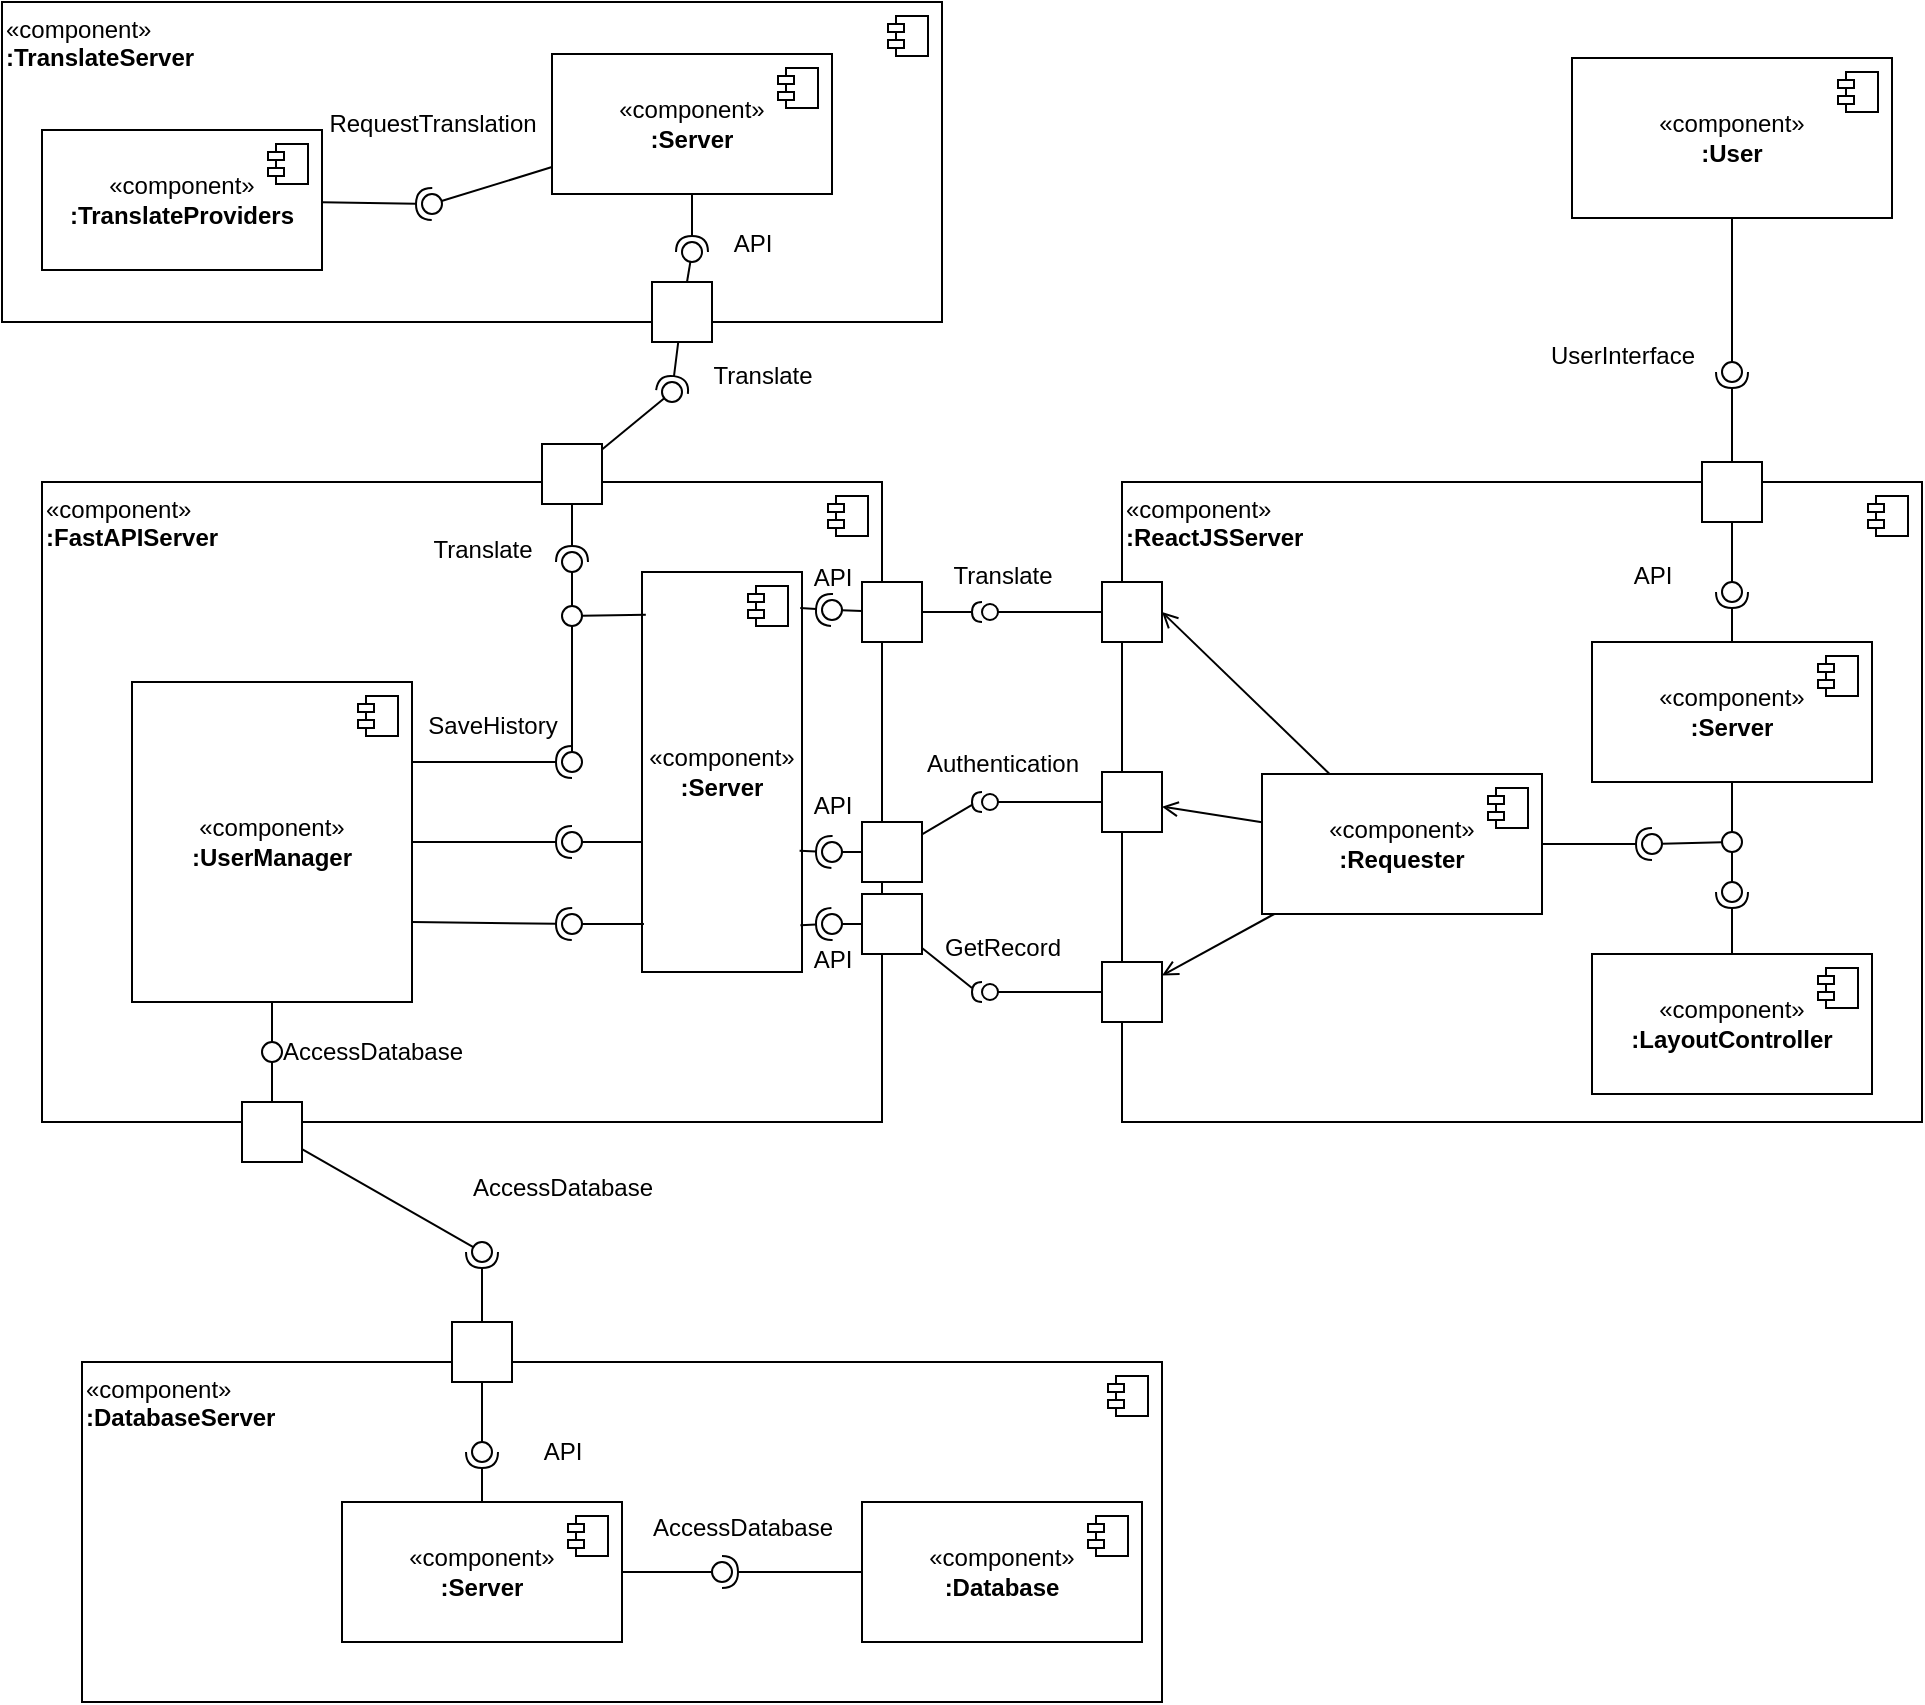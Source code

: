 <mxfile version="21.2.8" type="device">
  <diagram name="Page-1" id="tKd_sdlBeGEPplXWLzOS">
    <mxGraphModel dx="1771" dy="2289" grid="1" gridSize="10" guides="1" tooltips="1" connect="1" arrows="1" fold="1" page="1" pageScale="1" pageWidth="850" pageHeight="1100" math="0" shadow="0">
      <root>
        <mxCell id="0" />
        <mxCell id="1" parent="0" />
        <mxCell id="6yUs8a6Po7pq1wUE5g5l-4" value="«component»&lt;br&gt;&lt;b&gt;:FastAPIServer&lt;/b&gt;" style="html=1;dropTarget=0;whiteSpace=wrap;align=left;verticalAlign=top;" vertex="1" parent="1">
          <mxGeometry x="300" y="80" width="420" height="320" as="geometry" />
        </mxCell>
        <mxCell id="6yUs8a6Po7pq1wUE5g5l-5" value="" style="shape=module;jettyWidth=8;jettyHeight=4;" vertex="1" parent="6yUs8a6Po7pq1wUE5g5l-4">
          <mxGeometry x="1" width="20" height="20" relative="1" as="geometry">
            <mxPoint x="-27" y="7" as="offset" />
          </mxGeometry>
        </mxCell>
        <mxCell id="6yUs8a6Po7pq1wUE5g5l-198" value="«component»&lt;br&gt;&lt;b&gt;:Server&lt;/b&gt;" style="html=1;dropTarget=0;whiteSpace=wrap;" vertex="1" parent="1">
          <mxGeometry x="600" y="125" width="80" height="200" as="geometry" />
        </mxCell>
        <mxCell id="6yUs8a6Po7pq1wUE5g5l-199" value="" style="shape=module;jettyWidth=8;jettyHeight=4;" vertex="1" parent="6yUs8a6Po7pq1wUE5g5l-198">
          <mxGeometry x="1" width="20" height="20" relative="1" as="geometry">
            <mxPoint x="-27" y="7" as="offset" />
          </mxGeometry>
        </mxCell>
        <mxCell id="6yUs8a6Po7pq1wUE5g5l-6" value="«component»&lt;br&gt;&lt;b&gt;:ReactJSServer&lt;/b&gt;" style="html=1;dropTarget=0;whiteSpace=wrap;align=left;verticalAlign=top;" vertex="1" parent="1">
          <mxGeometry x="840" y="80" width="400" height="320" as="geometry" />
        </mxCell>
        <mxCell id="6yUs8a6Po7pq1wUE5g5l-7" value="" style="shape=module;jettyWidth=8;jettyHeight=4;" vertex="1" parent="6yUs8a6Po7pq1wUE5g5l-6">
          <mxGeometry x="1" width="20" height="20" relative="1" as="geometry">
            <mxPoint x="-27" y="7" as="offset" />
          </mxGeometry>
        </mxCell>
        <mxCell id="6yUs8a6Po7pq1wUE5g5l-8" value="«component»&lt;br&gt;&lt;b&gt;:DatabaseServer&lt;/b&gt;" style="html=1;dropTarget=0;whiteSpace=wrap;align=left;verticalAlign=top;" vertex="1" parent="1">
          <mxGeometry x="320" y="520" width="540" height="170" as="geometry" />
        </mxCell>
        <mxCell id="6yUs8a6Po7pq1wUE5g5l-9" value="" style="shape=module;jettyWidth=8;jettyHeight=4;" vertex="1" parent="6yUs8a6Po7pq1wUE5g5l-8">
          <mxGeometry x="1" width="20" height="20" relative="1" as="geometry">
            <mxPoint x="-27" y="7" as="offset" />
          </mxGeometry>
        </mxCell>
        <mxCell id="6yUs8a6Po7pq1wUE5g5l-10" value="«component»&lt;br&gt;&lt;b&gt;:TranslateServer&lt;/b&gt;" style="html=1;dropTarget=0;whiteSpace=wrap;align=left;verticalAlign=top;" vertex="1" parent="1">
          <mxGeometry x="280" y="-160" width="470" height="160" as="geometry" />
        </mxCell>
        <mxCell id="6yUs8a6Po7pq1wUE5g5l-11" value="" style="shape=module;jettyWidth=8;jettyHeight=4;" vertex="1" parent="6yUs8a6Po7pq1wUE5g5l-10">
          <mxGeometry x="1" width="20" height="20" relative="1" as="geometry">
            <mxPoint x="-27" y="7" as="offset" />
          </mxGeometry>
        </mxCell>
        <mxCell id="6yUs8a6Po7pq1wUE5g5l-149" style="rounded=0;orthogonalLoop=1;jettySize=auto;html=1;entryX=1;entryY=0.5;entryDx=0;entryDy=0;endArrow=open;endFill=0;" edge="1" parent="1" source="6yUs8a6Po7pq1wUE5g5l-20" target="6yUs8a6Po7pq1wUE5g5l-50">
          <mxGeometry relative="1" as="geometry" />
        </mxCell>
        <mxCell id="6yUs8a6Po7pq1wUE5g5l-150" style="rounded=0;orthogonalLoop=1;jettySize=auto;html=1;endArrow=open;endFill=0;" edge="1" parent="1" source="6yUs8a6Po7pq1wUE5g5l-20" target="6yUs8a6Po7pq1wUE5g5l-62">
          <mxGeometry relative="1" as="geometry" />
        </mxCell>
        <mxCell id="6yUs8a6Po7pq1wUE5g5l-151" style="rounded=0;orthogonalLoop=1;jettySize=auto;html=1;endArrow=open;endFill=0;" edge="1" parent="1" source="6yUs8a6Po7pq1wUE5g5l-20" target="6yUs8a6Po7pq1wUE5g5l-68">
          <mxGeometry relative="1" as="geometry" />
        </mxCell>
        <mxCell id="6yUs8a6Po7pq1wUE5g5l-20" value="«component»&lt;br&gt;&lt;b&gt;:Requester&lt;/b&gt;" style="html=1;dropTarget=0;whiteSpace=wrap;" vertex="1" parent="1">
          <mxGeometry x="910" y="226" width="140" height="70" as="geometry" />
        </mxCell>
        <mxCell id="6yUs8a6Po7pq1wUE5g5l-21" value="" style="shape=module;jettyWidth=8;jettyHeight=4;" vertex="1" parent="6yUs8a6Po7pq1wUE5g5l-20">
          <mxGeometry x="1" width="20" height="20" relative="1" as="geometry">
            <mxPoint x="-27" y="7" as="offset" />
          </mxGeometry>
        </mxCell>
        <mxCell id="6yUs8a6Po7pq1wUE5g5l-22" value="«component»&lt;br&gt;&lt;b&gt;:User&lt;/b&gt;" style="html=1;dropTarget=0;whiteSpace=wrap;" vertex="1" parent="1">
          <mxGeometry x="1065" y="-132" width="160" height="80" as="geometry" />
        </mxCell>
        <mxCell id="6yUs8a6Po7pq1wUE5g5l-23" value="" style="shape=module;jettyWidth=8;jettyHeight=4;" vertex="1" parent="6yUs8a6Po7pq1wUE5g5l-22">
          <mxGeometry x="1" width="20" height="20" relative="1" as="geometry">
            <mxPoint x="-27" y="7" as="offset" />
          </mxGeometry>
        </mxCell>
        <mxCell id="6yUs8a6Po7pq1wUE5g5l-24" value="«component»&lt;br&gt;&lt;b&gt;:Server&lt;/b&gt;" style="html=1;dropTarget=0;whiteSpace=wrap;" vertex="1" parent="1">
          <mxGeometry x="450" y="590" width="140" height="70" as="geometry" />
        </mxCell>
        <mxCell id="6yUs8a6Po7pq1wUE5g5l-25" value="" style="shape=module;jettyWidth=8;jettyHeight=4;" vertex="1" parent="6yUs8a6Po7pq1wUE5g5l-24">
          <mxGeometry x="1" width="20" height="20" relative="1" as="geometry">
            <mxPoint x="-27" y="7" as="offset" />
          </mxGeometry>
        </mxCell>
        <mxCell id="6yUs8a6Po7pq1wUE5g5l-26" value="«component»&lt;br&gt;&lt;b&gt;:Database&lt;/b&gt;" style="html=1;dropTarget=0;whiteSpace=wrap;" vertex="1" parent="1">
          <mxGeometry x="710" y="590" width="140" height="70" as="geometry" />
        </mxCell>
        <mxCell id="6yUs8a6Po7pq1wUE5g5l-27" value="" style="shape=module;jettyWidth=8;jettyHeight=4;" vertex="1" parent="6yUs8a6Po7pq1wUE5g5l-26">
          <mxGeometry x="1" width="20" height="20" relative="1" as="geometry">
            <mxPoint x="-27" y="7" as="offset" />
          </mxGeometry>
        </mxCell>
        <mxCell id="6yUs8a6Po7pq1wUE5g5l-31" value="" style="rounded=0;orthogonalLoop=1;jettySize=auto;html=1;endArrow=none;endFill=0;sketch=0;sourcePerimeterSpacing=0;targetPerimeterSpacing=0;" edge="1" target="6yUs8a6Po7pq1wUE5g5l-33" parent="1" source="6yUs8a6Po7pq1wUE5g5l-24">
          <mxGeometry relative="1" as="geometry">
            <mxPoint x="760" y="695" as="sourcePoint" />
          </mxGeometry>
        </mxCell>
        <mxCell id="6yUs8a6Po7pq1wUE5g5l-32" value="" style="rounded=0;orthogonalLoop=1;jettySize=auto;html=1;endArrow=halfCircle;endFill=0;entryX=0.5;entryY=0.5;endSize=6;strokeWidth=1;sketch=0;" edge="1" target="6yUs8a6Po7pq1wUE5g5l-33" parent="1" source="6yUs8a6Po7pq1wUE5g5l-26">
          <mxGeometry relative="1" as="geometry">
            <mxPoint x="520" y="660" as="sourcePoint" />
          </mxGeometry>
        </mxCell>
        <mxCell id="6yUs8a6Po7pq1wUE5g5l-33" value="" style="ellipse;whiteSpace=wrap;html=1;align=center;aspect=fixed;resizable=0;points=[];outlineConnect=0;sketch=0;" vertex="1" parent="1">
          <mxGeometry x="635" y="620" width="10" height="10" as="geometry" />
        </mxCell>
        <mxCell id="6yUs8a6Po7pq1wUE5g5l-34" value="«component»&lt;br&gt;&lt;b&gt;:TranslateProviders&lt;/b&gt;" style="html=1;dropTarget=0;whiteSpace=wrap;" vertex="1" parent="1">
          <mxGeometry x="300" y="-96" width="140" height="70" as="geometry" />
        </mxCell>
        <mxCell id="6yUs8a6Po7pq1wUE5g5l-35" value="" style="shape=module;jettyWidth=8;jettyHeight=4;" vertex="1" parent="6yUs8a6Po7pq1wUE5g5l-34">
          <mxGeometry x="1" width="20" height="20" relative="1" as="geometry">
            <mxPoint x="-27" y="7" as="offset" />
          </mxGeometry>
        </mxCell>
        <mxCell id="6yUs8a6Po7pq1wUE5g5l-36" value="«component»&lt;br&gt;&lt;b&gt;:Server&lt;/b&gt;" style="html=1;dropTarget=0;whiteSpace=wrap;" vertex="1" parent="1">
          <mxGeometry x="555" y="-134" width="140" height="70" as="geometry" />
        </mxCell>
        <mxCell id="6yUs8a6Po7pq1wUE5g5l-37" value="" style="shape=module;jettyWidth=8;jettyHeight=4;" vertex="1" parent="6yUs8a6Po7pq1wUE5g5l-36">
          <mxGeometry x="1" width="20" height="20" relative="1" as="geometry">
            <mxPoint x="-27" y="7" as="offset" />
          </mxGeometry>
        </mxCell>
        <mxCell id="6yUs8a6Po7pq1wUE5g5l-43" value="" style="html=1;rounded=0;" vertex="1" parent="1">
          <mxGeometry x="710" y="130" width="30" height="30" as="geometry" />
        </mxCell>
        <mxCell id="6yUs8a6Po7pq1wUE5g5l-44" value="" style="endArrow=none;html=1;rounded=0;align=center;verticalAlign=top;endFill=0;labelBackgroundColor=none;endSize=2;" edge="1" source="6yUs8a6Po7pq1wUE5g5l-43" target="6yUs8a6Po7pq1wUE5g5l-45" parent="1">
          <mxGeometry relative="1" as="geometry" />
        </mxCell>
        <mxCell id="6yUs8a6Po7pq1wUE5g5l-45" value="" style="shape=requiredInterface;html=1;fontSize=11;align=center;fillColor=none;points=[];aspect=fixed;resizable=0;verticalAlign=bottom;labelPosition=center;verticalLabelPosition=top;flipH=1;" vertex="1" parent="1">
          <mxGeometry x="765" y="140" width="5" height="10" as="geometry" />
        </mxCell>
        <mxCell id="6yUs8a6Po7pq1wUE5g5l-50" value="" style="html=1;rounded=0;" vertex="1" parent="1">
          <mxGeometry x="830" y="130" width="30" height="30" as="geometry" />
        </mxCell>
        <mxCell id="6yUs8a6Po7pq1wUE5g5l-51" value="" style="endArrow=none;html=1;rounded=0;align=center;verticalAlign=top;endFill=0;labelBackgroundColor=none;endSize=2;" edge="1" source="6yUs8a6Po7pq1wUE5g5l-50" target="6yUs8a6Po7pq1wUE5g5l-52" parent="1">
          <mxGeometry relative="1" as="geometry" />
        </mxCell>
        <mxCell id="6yUs8a6Po7pq1wUE5g5l-52" value="" style="ellipse;html=1;fontSize=11;align=center;fillColor=none;points=[];aspect=fixed;resizable=0;verticalAlign=bottom;labelPosition=center;verticalLabelPosition=top;flipH=1;" vertex="1" parent="1">
          <mxGeometry x="770" y="141" width="8" height="8" as="geometry" />
        </mxCell>
        <mxCell id="6yUs8a6Po7pq1wUE5g5l-58" value="" style="endArrow=none;html=1;rounded=0;align=center;verticalAlign=top;endFill=0;labelBackgroundColor=none;endSize=2;" edge="1" source="6yUs8a6Po7pq1wUE5g5l-63" target="6yUs8a6Po7pq1wUE5g5l-59" parent="1">
          <mxGeometry relative="1" as="geometry" />
        </mxCell>
        <mxCell id="6yUs8a6Po7pq1wUE5g5l-59" value="" style="shape=requiredInterface;html=1;fontSize=11;align=center;fillColor=none;points=[];aspect=fixed;resizable=0;verticalAlign=bottom;labelPosition=center;verticalLabelPosition=top;flipH=1;" vertex="1" parent="1">
          <mxGeometry x="765" y="235" width="5" height="10" as="geometry" />
        </mxCell>
        <mxCell id="6yUs8a6Po7pq1wUE5g5l-60" value="" style="endArrow=none;html=1;rounded=0;align=center;verticalAlign=top;endFill=0;labelBackgroundColor=none;endSize=2;" edge="1" source="6yUs8a6Po7pq1wUE5g5l-62" target="6yUs8a6Po7pq1wUE5g5l-61" parent="1">
          <mxGeometry relative="1" as="geometry" />
        </mxCell>
        <mxCell id="6yUs8a6Po7pq1wUE5g5l-61" value="" style="ellipse;html=1;fontSize=11;align=center;fillColor=none;points=[];aspect=fixed;resizable=0;verticalAlign=bottom;labelPosition=center;verticalLabelPosition=top;flipH=1;" vertex="1" parent="1">
          <mxGeometry x="770" y="236" width="8" height="8" as="geometry" />
        </mxCell>
        <mxCell id="6yUs8a6Po7pq1wUE5g5l-62" value="" style="html=1;rounded=0;" vertex="1" parent="1">
          <mxGeometry x="830" y="225" width="30" height="30" as="geometry" />
        </mxCell>
        <mxCell id="6yUs8a6Po7pq1wUE5g5l-63" value="" style="html=1;rounded=0;" vertex="1" parent="1">
          <mxGeometry x="710" y="250" width="30" height="30" as="geometry" />
        </mxCell>
        <mxCell id="6yUs8a6Po7pq1wUE5g5l-64" value="" style="endArrow=none;html=1;rounded=0;align=center;verticalAlign=top;endFill=0;labelBackgroundColor=none;endSize=2;" edge="1" source="6yUs8a6Po7pq1wUE5g5l-69" target="6yUs8a6Po7pq1wUE5g5l-65" parent="1">
          <mxGeometry relative="1" as="geometry" />
        </mxCell>
        <mxCell id="6yUs8a6Po7pq1wUE5g5l-65" value="" style="shape=requiredInterface;html=1;fontSize=11;align=center;fillColor=none;points=[];aspect=fixed;resizable=0;verticalAlign=bottom;labelPosition=center;verticalLabelPosition=top;flipH=1;" vertex="1" parent="1">
          <mxGeometry x="765" y="330" width="5" height="10" as="geometry" />
        </mxCell>
        <mxCell id="6yUs8a6Po7pq1wUE5g5l-66" value="" style="endArrow=none;html=1;rounded=0;align=center;verticalAlign=top;endFill=0;labelBackgroundColor=none;endSize=2;" edge="1" source="6yUs8a6Po7pq1wUE5g5l-68" target="6yUs8a6Po7pq1wUE5g5l-67" parent="1">
          <mxGeometry relative="1" as="geometry" />
        </mxCell>
        <mxCell id="6yUs8a6Po7pq1wUE5g5l-67" value="" style="ellipse;html=1;fontSize=11;align=center;fillColor=none;points=[];aspect=fixed;resizable=0;verticalAlign=bottom;labelPosition=center;verticalLabelPosition=top;flipH=1;" vertex="1" parent="1">
          <mxGeometry x="770" y="331" width="8" height="8" as="geometry" />
        </mxCell>
        <mxCell id="6yUs8a6Po7pq1wUE5g5l-68" value="" style="html=1;rounded=0;" vertex="1" parent="1">
          <mxGeometry x="830" y="320" width="30" height="30" as="geometry" />
        </mxCell>
        <mxCell id="6yUs8a6Po7pq1wUE5g5l-69" value="" style="html=1;rounded=0;" vertex="1" parent="1">
          <mxGeometry x="710" y="286" width="30" height="30" as="geometry" />
        </mxCell>
        <mxCell id="6yUs8a6Po7pq1wUE5g5l-76" value="" style="rounded=0;orthogonalLoop=1;jettySize=auto;html=1;endArrow=none;endFill=0;sketch=0;sourcePerimeterSpacing=0;targetPerimeterSpacing=0;exitX=0.024;exitY=0.107;exitDx=0;exitDy=0;exitPerimeter=0;" edge="1" target="6yUs8a6Po7pq1wUE5g5l-134" parent="1" source="6yUs8a6Po7pq1wUE5g5l-198">
          <mxGeometry relative="1" as="geometry">
            <mxPoint x="630" y="146" as="sourcePoint" />
            <mxPoint x="644.999" y="146.927" as="targetPoint" />
          </mxGeometry>
        </mxCell>
        <mxCell id="6yUs8a6Po7pq1wUE5g5l-79" value="" style="rounded=0;orthogonalLoop=1;jettySize=auto;html=1;endArrow=none;endFill=0;sketch=0;sourcePerimeterSpacing=0;targetPerimeterSpacing=0;exitX=0.012;exitY=0.88;exitDx=0;exitDy=0;exitPerimeter=0;" edge="1" target="6yUs8a6Po7pq1wUE5g5l-80" parent="1" source="6yUs8a6Po7pq1wUE5g5l-198">
          <mxGeometry relative="1" as="geometry">
            <mxPoint x="720" y="155" as="sourcePoint" />
          </mxGeometry>
        </mxCell>
        <mxCell id="6yUs8a6Po7pq1wUE5g5l-80" value="" style="ellipse;whiteSpace=wrap;html=1;align=center;aspect=fixed;resizable=0;points=[];outlineConnect=0;sketch=0;" vertex="1" parent="1">
          <mxGeometry x="560" y="296" width="10" height="10" as="geometry" />
        </mxCell>
        <mxCell id="6yUs8a6Po7pq1wUE5g5l-81" value="" style="rounded=0;orthogonalLoop=1;jettySize=auto;html=1;endArrow=halfCircle;endFill=0;entryX=0.5;entryY=0.5;endSize=6;strokeWidth=1;sketch=0;exitX=1;exitY=0.75;exitDx=0;exitDy=0;" edge="1" target="6yUs8a6Po7pq1wUE5g5l-80" parent="1" source="6yUs8a6Po7pq1wUE5g5l-119">
          <mxGeometry relative="1" as="geometry">
            <mxPoint x="660" y="337.181" as="sourcePoint" />
          </mxGeometry>
        </mxCell>
        <mxCell id="6yUs8a6Po7pq1wUE5g5l-82" value="" style="rounded=0;orthogonalLoop=1;jettySize=auto;html=1;endArrow=none;endFill=0;sketch=0;sourcePerimeterSpacing=0;targetPerimeterSpacing=0;exitX=-0.004;exitY=0.675;exitDx=0;exitDy=0;exitPerimeter=0;" edge="1" target="6yUs8a6Po7pq1wUE5g5l-83" parent="1" source="6yUs8a6Po7pq1wUE5g5l-198">
          <mxGeometry relative="1" as="geometry">
            <mxPoint x="730" y="165" as="sourcePoint" />
          </mxGeometry>
        </mxCell>
        <mxCell id="6yUs8a6Po7pq1wUE5g5l-83" value="" style="ellipse;whiteSpace=wrap;html=1;align=center;aspect=fixed;resizable=0;points=[];outlineConnect=0;sketch=0;" vertex="1" parent="1">
          <mxGeometry x="560" y="255" width="10" height="10" as="geometry" />
        </mxCell>
        <mxCell id="6yUs8a6Po7pq1wUE5g5l-84" value="" style="rounded=0;orthogonalLoop=1;jettySize=auto;html=1;endArrow=halfCircle;endFill=0;entryX=0.5;entryY=0.5;endSize=6;strokeWidth=1;sketch=0;" edge="1" target="6yUs8a6Po7pq1wUE5g5l-83" parent="1" source="6yUs8a6Po7pq1wUE5g5l-119">
          <mxGeometry relative="1" as="geometry">
            <mxPoint x="660" y="241" as="sourcePoint" />
          </mxGeometry>
        </mxCell>
        <mxCell id="6yUs8a6Po7pq1wUE5g5l-85" value="" style="html=1;rounded=0;" vertex="1" parent="1">
          <mxGeometry x="605" y="-20" width="30" height="30" as="geometry" />
        </mxCell>
        <mxCell id="6yUs8a6Po7pq1wUE5g5l-92" value="" style="html=1;rounded=0;" vertex="1" parent="1">
          <mxGeometry x="550" y="61" width="30" height="30" as="geometry" />
        </mxCell>
        <mxCell id="6yUs8a6Po7pq1wUE5g5l-93" value="" style="rounded=0;orthogonalLoop=1;jettySize=auto;html=1;endArrow=none;endFill=0;sketch=0;sourcePerimeterSpacing=0;targetPerimeterSpacing=0;" edge="1" target="6yUs8a6Po7pq1wUE5g5l-95" parent="1" source="6yUs8a6Po7pq1wUE5g5l-92">
          <mxGeometry relative="1" as="geometry">
            <mxPoint x="220" y="305" as="sourcePoint" />
          </mxGeometry>
        </mxCell>
        <mxCell id="6yUs8a6Po7pq1wUE5g5l-94" value="" style="rounded=0;orthogonalLoop=1;jettySize=auto;html=1;endArrow=halfCircle;endFill=0;entryX=0.5;entryY=0.5;endSize=6;strokeWidth=1;sketch=0;" edge="1" target="6yUs8a6Po7pq1wUE5g5l-95" parent="1" source="6yUs8a6Po7pq1wUE5g5l-85">
          <mxGeometry relative="1" as="geometry">
            <mxPoint x="810" y="15" as="sourcePoint" />
          </mxGeometry>
        </mxCell>
        <mxCell id="6yUs8a6Po7pq1wUE5g5l-95" value="" style="ellipse;whiteSpace=wrap;html=1;align=center;aspect=fixed;resizable=0;points=[];outlineConnect=0;sketch=0;" vertex="1" parent="1">
          <mxGeometry x="610" y="30" width="10" height="10" as="geometry" />
        </mxCell>
        <mxCell id="6yUs8a6Po7pq1wUE5g5l-101" value="" style="rounded=0;orthogonalLoop=1;jettySize=auto;html=1;endArrow=none;endFill=0;sketch=0;sourcePerimeterSpacing=0;targetPerimeterSpacing=0;" edge="1" target="6yUs8a6Po7pq1wUE5g5l-103" parent="1" source="6yUs8a6Po7pq1wUE5g5l-36">
          <mxGeometry relative="1" as="geometry">
            <mxPoint x="530" y="5" as="sourcePoint" />
          </mxGeometry>
        </mxCell>
        <mxCell id="6yUs8a6Po7pq1wUE5g5l-102" value="" style="rounded=0;orthogonalLoop=1;jettySize=auto;html=1;endArrow=halfCircle;endFill=0;entryX=0.5;entryY=0.5;endSize=6;strokeWidth=1;sketch=0;" edge="1" target="6yUs8a6Po7pq1wUE5g5l-103" parent="1" source="6yUs8a6Po7pq1wUE5g5l-34">
          <mxGeometry relative="1" as="geometry">
            <mxPoint x="445" as="sourcePoint" />
          </mxGeometry>
        </mxCell>
        <mxCell id="6yUs8a6Po7pq1wUE5g5l-103" value="" style="ellipse;whiteSpace=wrap;html=1;align=center;aspect=fixed;resizable=0;points=[];outlineConnect=0;sketch=0;" vertex="1" parent="1">
          <mxGeometry x="490" y="-64" width="10" height="10" as="geometry" />
        </mxCell>
        <mxCell id="6yUs8a6Po7pq1wUE5g5l-104" value="" style="rounded=0;orthogonalLoop=1;jettySize=auto;html=1;endArrow=none;endFill=0;sketch=0;sourcePerimeterSpacing=0;targetPerimeterSpacing=0;" edge="1" target="6yUs8a6Po7pq1wUE5g5l-106" parent="1" source="6yUs8a6Po7pq1wUE5g5l-85">
          <mxGeometry relative="1" as="geometry">
            <mxPoint x="680" y="15" as="sourcePoint" />
          </mxGeometry>
        </mxCell>
        <mxCell id="6yUs8a6Po7pq1wUE5g5l-105" value="" style="rounded=0;orthogonalLoop=1;jettySize=auto;html=1;endArrow=halfCircle;endFill=0;entryX=0.5;entryY=0.5;endSize=6;strokeWidth=1;sketch=0;" edge="1" target="6yUs8a6Po7pq1wUE5g5l-106" parent="1" source="6yUs8a6Po7pq1wUE5g5l-36">
          <mxGeometry relative="1" as="geometry">
            <mxPoint x="720" y="15" as="sourcePoint" />
          </mxGeometry>
        </mxCell>
        <mxCell id="6yUs8a6Po7pq1wUE5g5l-106" value="" style="ellipse;whiteSpace=wrap;html=1;align=center;aspect=fixed;resizable=0;points=[];outlineConnect=0;sketch=0;" vertex="1" parent="1">
          <mxGeometry x="620" y="-40" width="10" height="10" as="geometry" />
        </mxCell>
        <mxCell id="6yUs8a6Po7pq1wUE5g5l-107" value="" style="html=1;rounded=0;" vertex="1" parent="1">
          <mxGeometry x="505" y="500" width="30" height="30" as="geometry" />
        </mxCell>
        <mxCell id="6yUs8a6Po7pq1wUE5g5l-108" value="" style="rounded=0;orthogonalLoop=1;jettySize=auto;html=1;endArrow=none;endFill=0;sketch=0;sourcePerimeterSpacing=0;targetPerimeterSpacing=0;" edge="1" target="6yUs8a6Po7pq1wUE5g5l-110" parent="1" source="6yUs8a6Po7pq1wUE5g5l-111">
          <mxGeometry relative="1" as="geometry">
            <mxPoint x="520" y="430" as="sourcePoint" />
          </mxGeometry>
        </mxCell>
        <mxCell id="6yUs8a6Po7pq1wUE5g5l-109" value="" style="rounded=0;orthogonalLoop=1;jettySize=auto;html=1;endArrow=halfCircle;endFill=0;entryX=0.5;entryY=0.5;endSize=6;strokeWidth=1;sketch=0;" edge="1" target="6yUs8a6Po7pq1wUE5g5l-110" parent="1" source="6yUs8a6Po7pq1wUE5g5l-107">
          <mxGeometry relative="1" as="geometry">
            <mxPoint x="590" y="440" as="sourcePoint" />
          </mxGeometry>
        </mxCell>
        <mxCell id="6yUs8a6Po7pq1wUE5g5l-110" value="" style="ellipse;whiteSpace=wrap;html=1;align=center;aspect=fixed;resizable=0;points=[];outlineConnect=0;sketch=0;" vertex="1" parent="1">
          <mxGeometry x="515" y="460" width="10" height="10" as="geometry" />
        </mxCell>
        <mxCell id="6yUs8a6Po7pq1wUE5g5l-111" value="" style="html=1;rounded=0;" vertex="1" parent="1">
          <mxGeometry x="400" y="390" width="30" height="30" as="geometry" />
        </mxCell>
        <mxCell id="6yUs8a6Po7pq1wUE5g5l-112" value="" style="rounded=0;orthogonalLoop=1;jettySize=auto;html=1;endArrow=none;endFill=0;sketch=0;sourcePerimeterSpacing=0;targetPerimeterSpacing=0;exitX=0.5;exitY=1;exitDx=0;exitDy=0;" edge="1" target="6yUs8a6Po7pq1wUE5g5l-114" parent="1" source="6yUs8a6Po7pq1wUE5g5l-107">
          <mxGeometry relative="1" as="geometry">
            <mxPoint x="505" y="565" as="sourcePoint" />
          </mxGeometry>
        </mxCell>
        <mxCell id="6yUs8a6Po7pq1wUE5g5l-113" value="" style="rounded=0;orthogonalLoop=1;jettySize=auto;html=1;endArrow=halfCircle;endFill=0;entryX=0.5;entryY=0.5;endSize=6;strokeWidth=1;sketch=0;" edge="1" target="6yUs8a6Po7pq1wUE5g5l-114" parent="1" source="6yUs8a6Po7pq1wUE5g5l-24">
          <mxGeometry relative="1" as="geometry">
            <mxPoint x="545" y="565" as="sourcePoint" />
          </mxGeometry>
        </mxCell>
        <mxCell id="6yUs8a6Po7pq1wUE5g5l-114" value="" style="ellipse;whiteSpace=wrap;html=1;align=center;aspect=fixed;resizable=0;points=[];outlineConnect=0;sketch=0;" vertex="1" parent="1">
          <mxGeometry x="515" y="560" width="10" height="10" as="geometry" />
        </mxCell>
        <mxCell id="6yUs8a6Po7pq1wUE5g5l-119" value="«component»&lt;br&gt;&lt;b&gt;:UserManager&lt;/b&gt;" style="html=1;dropTarget=0;whiteSpace=wrap;" vertex="1" parent="1">
          <mxGeometry x="345" y="180" width="140" height="160" as="geometry" />
        </mxCell>
        <mxCell id="6yUs8a6Po7pq1wUE5g5l-120" value="" style="shape=module;jettyWidth=8;jettyHeight=4;" vertex="1" parent="6yUs8a6Po7pq1wUE5g5l-119">
          <mxGeometry x="1" width="20" height="20" relative="1" as="geometry">
            <mxPoint x="-27" y="7" as="offset" />
          </mxGeometry>
        </mxCell>
        <mxCell id="6yUs8a6Po7pq1wUE5g5l-121" value="" style="rounded=0;orthogonalLoop=1;jettySize=auto;html=1;endArrow=none;endFill=0;sketch=0;sourcePerimeterSpacing=0;targetPerimeterSpacing=0;" edge="1" target="6yUs8a6Po7pq1wUE5g5l-123" parent="1" source="6yUs8a6Po7pq1wUE5g5l-134">
          <mxGeometry relative="1" as="geometry">
            <mxPoint x="485" y="147" as="sourcePoint" />
          </mxGeometry>
        </mxCell>
        <mxCell id="6yUs8a6Po7pq1wUE5g5l-122" value="" style="rounded=0;orthogonalLoop=1;jettySize=auto;html=1;endArrow=halfCircle;endFill=0;entryX=0.5;entryY=0.5;endSize=6;strokeWidth=1;sketch=0;" edge="1" target="6yUs8a6Po7pq1wUE5g5l-123" parent="1" source="6yUs8a6Po7pq1wUE5g5l-92">
          <mxGeometry relative="1" as="geometry">
            <mxPoint x="390" y="286" as="sourcePoint" />
          </mxGeometry>
        </mxCell>
        <mxCell id="6yUs8a6Po7pq1wUE5g5l-123" value="" style="ellipse;whiteSpace=wrap;html=1;align=center;aspect=fixed;resizable=0;points=[];outlineConnect=0;sketch=0;" vertex="1" parent="1">
          <mxGeometry x="560" y="115" width="10" height="10" as="geometry" />
        </mxCell>
        <mxCell id="6yUs8a6Po7pq1wUE5g5l-127" value="" style="ellipse;whiteSpace=wrap;html=1;align=center;aspect=fixed;resizable=0;points=[];outlineConnect=0;sketch=0;" vertex="1" parent="1">
          <mxGeometry x="410" y="360" width="10" height="10" as="geometry" />
        </mxCell>
        <mxCell id="6yUs8a6Po7pq1wUE5g5l-128" value="" style="rounded=0;orthogonalLoop=1;jettySize=auto;html=1;endArrow=none;endFill=0;sketch=0;sourcePerimeterSpacing=0;targetPerimeterSpacing=0;" edge="1" target="6yUs8a6Po7pq1wUE5g5l-127" parent="1" source="6yUs8a6Po7pq1wUE5g5l-119">
          <mxGeometry relative="1" as="geometry">
            <mxPoint x="470" y="253" as="sourcePoint" />
          </mxGeometry>
        </mxCell>
        <mxCell id="6yUs8a6Po7pq1wUE5g5l-129" style="rounded=0;orthogonalLoop=1;jettySize=auto;html=1;endArrow=none;endFill=0;" edge="1" source="6yUs8a6Po7pq1wUE5g5l-127" parent="1" target="6yUs8a6Po7pq1wUE5g5l-111">
          <mxGeometry relative="1" as="geometry">
            <mxPoint x="350" y="251" as="targetPoint" />
          </mxGeometry>
        </mxCell>
        <mxCell id="6yUs8a6Po7pq1wUE5g5l-130" value="" style="rounded=0;orthogonalLoop=1;jettySize=auto;html=1;endArrow=none;endFill=0;sketch=0;sourcePerimeterSpacing=0;targetPerimeterSpacing=0;" edge="1" target="6yUs8a6Po7pq1wUE5g5l-132" parent="1" source="6yUs8a6Po7pq1wUE5g5l-134">
          <mxGeometry relative="1" as="geometry">
            <mxPoint x="485" y="229.293" as="sourcePoint" />
          </mxGeometry>
        </mxCell>
        <mxCell id="6yUs8a6Po7pq1wUE5g5l-131" value="" style="rounded=0;orthogonalLoop=1;jettySize=auto;html=1;endArrow=halfCircle;endFill=0;entryX=0.5;entryY=0.5;endSize=6;strokeWidth=1;sketch=0;exitX=1;exitY=0.25;exitDx=0;exitDy=0;" edge="1" target="6yUs8a6Po7pq1wUE5g5l-132" parent="1" source="6yUs8a6Po7pq1wUE5g5l-119">
          <mxGeometry relative="1" as="geometry">
            <mxPoint x="455" y="221" as="sourcePoint" />
          </mxGeometry>
        </mxCell>
        <mxCell id="6yUs8a6Po7pq1wUE5g5l-132" value="" style="ellipse;whiteSpace=wrap;html=1;align=center;aspect=fixed;resizable=0;points=[];outlineConnect=0;sketch=0;" vertex="1" parent="1">
          <mxGeometry x="560" y="215" width="10" height="10" as="geometry" />
        </mxCell>
        <mxCell id="6yUs8a6Po7pq1wUE5g5l-134" value="" style="ellipse;whiteSpace=wrap;html=1;align=center;aspect=fixed;resizable=0;points=[];outlineConnect=0;sketch=0;" vertex="1" parent="1">
          <mxGeometry x="560" y="142" width="10" height="10" as="geometry" />
        </mxCell>
        <mxCell id="6yUs8a6Po7pq1wUE5g5l-136" value="Authentication" style="text;align=center;fontStyle=0;verticalAlign=middle;spacingLeft=3;spacingRight=3;strokeColor=none;rotatable=0;points=[[0,0.5],[1,0.5]];portConstraint=eastwest;html=1;" vertex="1" parent="1">
          <mxGeometry x="740" y="208" width="80" height="26" as="geometry" />
        </mxCell>
        <mxCell id="6yUs8a6Po7pq1wUE5g5l-137" value="Translate" style="text;align=center;fontStyle=0;verticalAlign=middle;spacingLeft=3;spacingRight=3;strokeColor=none;rotatable=0;points=[[0,0.5],[1,0.5]];portConstraint=eastwest;html=1;" vertex="1" parent="1">
          <mxGeometry x="740" y="114" width="80" height="26" as="geometry" />
        </mxCell>
        <mxCell id="6yUs8a6Po7pq1wUE5g5l-138" value="GetRecord" style="text;align=center;fontStyle=0;verticalAlign=middle;spacingLeft=3;spacingRight=3;strokeColor=none;rotatable=0;points=[[0,0.5],[1,0.5]];portConstraint=eastwest;html=1;" vertex="1" parent="1">
          <mxGeometry x="740" y="300" width="80" height="26" as="geometry" />
        </mxCell>
        <mxCell id="6yUs8a6Po7pq1wUE5g5l-139" value="Translate" style="text;align=center;fontStyle=0;verticalAlign=middle;spacingLeft=3;spacingRight=3;strokeColor=none;rotatable=0;points=[[0,0.5],[1,0.5]];portConstraint=eastwest;html=1;" vertex="1" parent="1">
          <mxGeometry x="620" y="14" width="80" height="26" as="geometry" />
        </mxCell>
        <mxCell id="6yUs8a6Po7pq1wUE5g5l-140" value="AccessDatabase" style="text;align=center;fontStyle=0;verticalAlign=middle;spacingLeft=3;spacingRight=3;strokeColor=none;rotatable=0;points=[[0,0.5],[1,0.5]];portConstraint=eastwest;html=1;" vertex="1" parent="1">
          <mxGeometry x="425" y="352" width="80" height="26" as="geometry" />
        </mxCell>
        <mxCell id="6yUs8a6Po7pq1wUE5g5l-141" value="RequestTranslation" style="text;align=center;fontStyle=0;verticalAlign=middle;spacingLeft=3;spacingRight=3;strokeColor=none;rotatable=0;points=[[0,0.5],[1,0.5]];portConstraint=eastwest;html=1;" vertex="1" parent="1">
          <mxGeometry x="455" y="-112" width="80" height="26" as="geometry" />
        </mxCell>
        <mxCell id="6yUs8a6Po7pq1wUE5g5l-142" value="API" style="text;align=center;fontStyle=0;verticalAlign=middle;spacingLeft=3;spacingRight=3;strokeColor=none;rotatable=0;points=[[0,0.5],[1,0.5]];portConstraint=eastwest;html=1;" vertex="1" parent="1">
          <mxGeometry x="615" y="-52" width="80" height="26" as="geometry" />
        </mxCell>
        <mxCell id="6yUs8a6Po7pq1wUE5g5l-144" value="API" style="text;align=center;fontStyle=0;verticalAlign=middle;spacingLeft=3;spacingRight=3;strokeColor=none;rotatable=0;points=[[0,0.5],[1,0.5]];portConstraint=eastwest;html=1;" vertex="1" parent="1">
          <mxGeometry x="520" y="552" width="80" height="26" as="geometry" />
        </mxCell>
        <mxCell id="6yUs8a6Po7pq1wUE5g5l-145" value="AccessDatabase" style="text;align=center;fontStyle=0;verticalAlign=middle;spacingLeft=3;spacingRight=3;strokeColor=none;rotatable=0;points=[[0,0.5],[1,0.5]];portConstraint=eastwest;html=1;" vertex="1" parent="1">
          <mxGeometry x="520" y="420" width="80" height="26" as="geometry" />
        </mxCell>
        <mxCell id="6yUs8a6Po7pq1wUE5g5l-146" value="AccessDatabase" style="text;align=center;fontStyle=0;verticalAlign=middle;spacingLeft=3;spacingRight=3;strokeColor=none;rotatable=0;points=[[0,0.5],[1,0.5]];portConstraint=eastwest;html=1;" vertex="1" parent="1">
          <mxGeometry x="610" y="590" width="80" height="26" as="geometry" />
        </mxCell>
        <mxCell id="6yUs8a6Po7pq1wUE5g5l-147" value="«component»&lt;br&gt;&lt;b&gt;:LayoutController&lt;/b&gt;" style="html=1;dropTarget=0;whiteSpace=wrap;" vertex="1" parent="1">
          <mxGeometry x="1075" y="316" width="140" height="70" as="geometry" />
        </mxCell>
        <mxCell id="6yUs8a6Po7pq1wUE5g5l-148" value="" style="shape=module;jettyWidth=8;jettyHeight=4;" vertex="1" parent="6yUs8a6Po7pq1wUE5g5l-147">
          <mxGeometry x="1" width="20" height="20" relative="1" as="geometry">
            <mxPoint x="-27" y="7" as="offset" />
          </mxGeometry>
        </mxCell>
        <mxCell id="6yUs8a6Po7pq1wUE5g5l-152" value="" style="html=1;rounded=0;" vertex="1" parent="1">
          <mxGeometry x="1130" y="70" width="30" height="30" as="geometry" />
        </mxCell>
        <mxCell id="6yUs8a6Po7pq1wUE5g5l-174" value="" style="ellipse;whiteSpace=wrap;html=1;align=center;aspect=fixed;resizable=0;points=[];outlineConnect=0;sketch=0;" vertex="1" parent="1">
          <mxGeometry x="1140" y="255" width="10" height="10" as="geometry" />
        </mxCell>
        <mxCell id="6yUs8a6Po7pq1wUE5g5l-176" value="" style="rounded=0;orthogonalLoop=1;jettySize=auto;html=1;endArrow=none;endFill=0;sketch=0;sourcePerimeterSpacing=0;targetPerimeterSpacing=0;" edge="1" target="6yUs8a6Po7pq1wUE5g5l-178" parent="1" source="6yUs8a6Po7pq1wUE5g5l-174">
          <mxGeometry relative="1" as="geometry">
            <mxPoint x="1090" y="250" as="sourcePoint" />
            <mxPoint x="1110" y="250" as="targetPoint" />
          </mxGeometry>
        </mxCell>
        <mxCell id="6yUs8a6Po7pq1wUE5g5l-177" value="" style="rounded=0;orthogonalLoop=1;jettySize=auto;html=1;endArrow=halfCircle;endFill=0;entryX=0.5;entryY=0.5;endSize=6;strokeWidth=1;sketch=0;" edge="1" target="6yUs8a6Po7pq1wUE5g5l-178" parent="1" source="6yUs8a6Po7pq1wUE5g5l-20">
          <mxGeometry relative="1" as="geometry">
            <mxPoint x="1130" y="250" as="sourcePoint" />
          </mxGeometry>
        </mxCell>
        <mxCell id="6yUs8a6Po7pq1wUE5g5l-178" value="" style="ellipse;whiteSpace=wrap;html=1;align=center;aspect=fixed;resizable=0;points=[];outlineConnect=0;sketch=0;" vertex="1" parent="1">
          <mxGeometry x="1100" y="256" width="10" height="10" as="geometry" />
        </mxCell>
        <mxCell id="6yUs8a6Po7pq1wUE5g5l-182" value="" style="rounded=0;orthogonalLoop=1;jettySize=auto;html=1;endArrow=none;endFill=0;sketch=0;sourcePerimeterSpacing=0;targetPerimeterSpacing=0;" edge="1" target="6yUs8a6Po7pq1wUE5g5l-184" parent="1" source="6yUs8a6Po7pq1wUE5g5l-174">
          <mxGeometry relative="1" as="geometry">
            <mxPoint x="1120" y="275" as="sourcePoint" />
          </mxGeometry>
        </mxCell>
        <mxCell id="6yUs8a6Po7pq1wUE5g5l-183" value="" style="rounded=0;orthogonalLoop=1;jettySize=auto;html=1;endArrow=halfCircle;endFill=0;entryX=0.5;entryY=0.5;endSize=6;strokeWidth=1;sketch=0;" edge="1" target="6yUs8a6Po7pq1wUE5g5l-184" parent="1" source="6yUs8a6Po7pq1wUE5g5l-147">
          <mxGeometry relative="1" as="geometry">
            <mxPoint x="1160" y="275" as="sourcePoint" />
          </mxGeometry>
        </mxCell>
        <mxCell id="6yUs8a6Po7pq1wUE5g5l-184" value="" style="ellipse;whiteSpace=wrap;html=1;align=center;aspect=fixed;resizable=0;points=[];outlineConnect=0;sketch=0;" vertex="1" parent="1">
          <mxGeometry x="1140" y="280" width="10" height="10" as="geometry" />
        </mxCell>
        <mxCell id="6yUs8a6Po7pq1wUE5g5l-185" value="" style="rounded=0;orthogonalLoop=1;jettySize=auto;html=1;endArrow=none;endFill=0;sketch=0;sourcePerimeterSpacing=0;targetPerimeterSpacing=0;" edge="1" target="6yUs8a6Po7pq1wUE5g5l-187" parent="1" source="6yUs8a6Po7pq1wUE5g5l-22">
          <mxGeometry relative="1" as="geometry">
            <mxPoint x="1270" y="245" as="sourcePoint" />
          </mxGeometry>
        </mxCell>
        <mxCell id="6yUs8a6Po7pq1wUE5g5l-186" value="" style="rounded=0;orthogonalLoop=1;jettySize=auto;html=1;endArrow=halfCircle;endFill=0;entryX=0.5;entryY=0.5;endSize=6;strokeWidth=1;sketch=0;" edge="1" target="6yUs8a6Po7pq1wUE5g5l-187" parent="1" source="6yUs8a6Po7pq1wUE5g5l-152">
          <mxGeometry relative="1" as="geometry">
            <mxPoint x="1310" y="245" as="sourcePoint" />
          </mxGeometry>
        </mxCell>
        <mxCell id="6yUs8a6Po7pq1wUE5g5l-187" value="" style="ellipse;whiteSpace=wrap;html=1;align=center;aspect=fixed;resizable=0;points=[];outlineConnect=0;sketch=0;" vertex="1" parent="1">
          <mxGeometry x="1140" y="20" width="10" height="10" as="geometry" />
        </mxCell>
        <mxCell id="6yUs8a6Po7pq1wUE5g5l-188" value="UserInterface" style="text;align=center;fontStyle=0;verticalAlign=middle;spacingLeft=3;spacingRight=3;strokeColor=none;rotatable=0;points=[[0,0.5],[1,0.5]];portConstraint=eastwest;html=1;" vertex="1" parent="1">
          <mxGeometry x="1050" y="4" width="80" height="26" as="geometry" />
        </mxCell>
        <mxCell id="6yUs8a6Po7pq1wUE5g5l-197" style="rounded=0;orthogonalLoop=1;jettySize=auto;html=1;endArrow=none;endFill=0;" edge="1" parent="1" source="6yUs8a6Po7pq1wUE5g5l-190" target="6yUs8a6Po7pq1wUE5g5l-174">
          <mxGeometry relative="1" as="geometry" />
        </mxCell>
        <mxCell id="6yUs8a6Po7pq1wUE5g5l-190" value="«component»&lt;br&gt;&lt;b&gt;:Server&lt;/b&gt;" style="html=1;dropTarget=0;whiteSpace=wrap;" vertex="1" parent="1">
          <mxGeometry x="1075" y="160" width="140" height="70" as="geometry" />
        </mxCell>
        <mxCell id="6yUs8a6Po7pq1wUE5g5l-191" value="" style="shape=module;jettyWidth=8;jettyHeight=4;" vertex="1" parent="6yUs8a6Po7pq1wUE5g5l-190">
          <mxGeometry x="1" width="20" height="20" relative="1" as="geometry">
            <mxPoint x="-27" y="7" as="offset" />
          </mxGeometry>
        </mxCell>
        <mxCell id="6yUs8a6Po7pq1wUE5g5l-192" value="" style="rounded=0;orthogonalLoop=1;jettySize=auto;html=1;endArrow=none;endFill=0;sketch=0;sourcePerimeterSpacing=0;targetPerimeterSpacing=0;" edge="1" target="6yUs8a6Po7pq1wUE5g5l-194" parent="1" source="6yUs8a6Po7pq1wUE5g5l-152">
          <mxGeometry relative="1" as="geometry">
            <mxPoint x="1420" y="229" as="sourcePoint" />
          </mxGeometry>
        </mxCell>
        <mxCell id="6yUs8a6Po7pq1wUE5g5l-193" value="" style="rounded=0;orthogonalLoop=1;jettySize=auto;html=1;endArrow=halfCircle;endFill=0;entryX=0.5;entryY=0.5;endSize=6;strokeWidth=1;sketch=0;" edge="1" target="6yUs8a6Po7pq1wUE5g5l-194" parent="1" source="6yUs8a6Po7pq1wUE5g5l-190">
          <mxGeometry relative="1" as="geometry">
            <mxPoint x="1460" y="229" as="sourcePoint" />
          </mxGeometry>
        </mxCell>
        <mxCell id="6yUs8a6Po7pq1wUE5g5l-194" value="" style="ellipse;whiteSpace=wrap;html=1;align=center;aspect=fixed;resizable=0;points=[];outlineConnect=0;sketch=0;" vertex="1" parent="1">
          <mxGeometry x="1140" y="130" width="10" height="10" as="geometry" />
        </mxCell>
        <mxCell id="6yUs8a6Po7pq1wUE5g5l-195" value="Translate" style="text;align=center;fontStyle=0;verticalAlign=middle;spacingLeft=3;spacingRight=3;strokeColor=none;rotatable=0;points=[[0,0.5],[1,0.5]];portConstraint=eastwest;html=1;" vertex="1" parent="1">
          <mxGeometry x="480" y="101" width="80" height="26" as="geometry" />
        </mxCell>
        <mxCell id="6yUs8a6Po7pq1wUE5g5l-196" value="SaveHistory" style="text;align=center;fontStyle=0;verticalAlign=middle;spacingLeft=3;spacingRight=3;strokeColor=none;rotatable=0;points=[[0,0.5],[1,0.5]];portConstraint=eastwest;html=1;" vertex="1" parent="1">
          <mxGeometry x="485" y="189" width="80" height="26" as="geometry" />
        </mxCell>
        <mxCell id="6yUs8a6Po7pq1wUE5g5l-200" value="" style="rounded=0;orthogonalLoop=1;jettySize=auto;html=1;endArrow=none;endFill=0;sketch=0;sourcePerimeterSpacing=0;targetPerimeterSpacing=0;" edge="1" target="6yUs8a6Po7pq1wUE5g5l-202" parent="1" source="6yUs8a6Po7pq1wUE5g5l-63">
          <mxGeometry relative="1" as="geometry">
            <mxPoint x="690" y="239" as="sourcePoint" />
          </mxGeometry>
        </mxCell>
        <mxCell id="6yUs8a6Po7pq1wUE5g5l-201" value="" style="rounded=0;orthogonalLoop=1;jettySize=auto;html=1;endArrow=halfCircle;endFill=0;entryX=0.5;entryY=0.5;endSize=6;strokeWidth=1;sketch=0;exitX=0.985;exitY=0.697;exitDx=0;exitDy=0;exitPerimeter=0;" edge="1" target="6yUs8a6Po7pq1wUE5g5l-202" parent="1" source="6yUs8a6Po7pq1wUE5g5l-198">
          <mxGeometry relative="1" as="geometry">
            <mxPoint x="730" y="239" as="sourcePoint" />
          </mxGeometry>
        </mxCell>
        <mxCell id="6yUs8a6Po7pq1wUE5g5l-202" value="" style="ellipse;whiteSpace=wrap;html=1;align=center;aspect=fixed;resizable=0;points=[];outlineConnect=0;sketch=0;" vertex="1" parent="1">
          <mxGeometry x="690" y="260" width="10" height="10" as="geometry" />
        </mxCell>
        <mxCell id="6yUs8a6Po7pq1wUE5g5l-203" value="" style="rounded=0;orthogonalLoop=1;jettySize=auto;html=1;endArrow=none;endFill=0;sketch=0;sourcePerimeterSpacing=0;targetPerimeterSpacing=0;" edge="1" target="6yUs8a6Po7pq1wUE5g5l-205" parent="1" source="6yUs8a6Po7pq1wUE5g5l-69">
          <mxGeometry relative="1" as="geometry">
            <mxPoint x="675" y="301" as="sourcePoint" />
          </mxGeometry>
        </mxCell>
        <mxCell id="6yUs8a6Po7pq1wUE5g5l-204" value="" style="rounded=0;orthogonalLoop=1;jettySize=auto;html=1;endArrow=halfCircle;endFill=0;entryX=0.5;entryY=0.5;endSize=6;strokeWidth=1;sketch=0;exitX=0.99;exitY=0.883;exitDx=0;exitDy=0;exitPerimeter=0;" edge="1" target="6yUs8a6Po7pq1wUE5g5l-205" parent="1" source="6yUs8a6Po7pq1wUE5g5l-198">
          <mxGeometry relative="1" as="geometry">
            <mxPoint x="715" y="301" as="sourcePoint" />
          </mxGeometry>
        </mxCell>
        <mxCell id="6yUs8a6Po7pq1wUE5g5l-205" value="" style="ellipse;whiteSpace=wrap;html=1;align=center;aspect=fixed;resizable=0;points=[];outlineConnect=0;sketch=0;" vertex="1" parent="1">
          <mxGeometry x="690" y="296" width="10" height="10" as="geometry" />
        </mxCell>
        <mxCell id="6yUs8a6Po7pq1wUE5g5l-206" value="" style="rounded=0;orthogonalLoop=1;jettySize=auto;html=1;endArrow=none;endFill=0;sketch=0;sourcePerimeterSpacing=0;targetPerimeterSpacing=0;" edge="1" target="6yUs8a6Po7pq1wUE5g5l-208" parent="1" source="6yUs8a6Po7pq1wUE5g5l-43">
          <mxGeometry relative="1" as="geometry">
            <mxPoint x="760" y="185" as="sourcePoint" />
          </mxGeometry>
        </mxCell>
        <mxCell id="6yUs8a6Po7pq1wUE5g5l-207" value="" style="rounded=0;orthogonalLoop=1;jettySize=auto;html=1;endArrow=halfCircle;endFill=0;entryX=0.5;entryY=0.5;endSize=6;strokeWidth=1;sketch=0;exitX=0.989;exitY=0.09;exitDx=0;exitDy=0;exitPerimeter=0;" edge="1" target="6yUs8a6Po7pq1wUE5g5l-208" parent="1" source="6yUs8a6Po7pq1wUE5g5l-198">
          <mxGeometry relative="1" as="geometry">
            <mxPoint x="800" y="185" as="sourcePoint" />
          </mxGeometry>
        </mxCell>
        <mxCell id="6yUs8a6Po7pq1wUE5g5l-208" value="" style="ellipse;whiteSpace=wrap;html=1;align=center;aspect=fixed;resizable=0;points=[];outlineConnect=0;sketch=0;" vertex="1" parent="1">
          <mxGeometry x="690" y="139" width="10" height="10" as="geometry" />
        </mxCell>
        <mxCell id="6yUs8a6Po7pq1wUE5g5l-209" value="API" style="text;align=center;fontStyle=0;verticalAlign=middle;spacingLeft=3;spacingRight=3;strokeColor=none;rotatable=0;points=[[0,0.5],[1,0.5]];portConstraint=eastwest;html=1;" vertex="1" parent="1">
          <mxGeometry x="655" y="306" width="80" height="26" as="geometry" />
        </mxCell>
        <mxCell id="6yUs8a6Po7pq1wUE5g5l-210" value="API" style="text;align=center;fontStyle=0;verticalAlign=middle;spacingLeft=3;spacingRight=3;strokeColor=none;rotatable=0;points=[[0,0.5],[1,0.5]];portConstraint=eastwest;html=1;" vertex="1" parent="1">
          <mxGeometry x="655" y="229" width="80" height="26" as="geometry" />
        </mxCell>
        <mxCell id="6yUs8a6Po7pq1wUE5g5l-211" value="API" style="text;align=center;fontStyle=0;verticalAlign=middle;spacingLeft=3;spacingRight=3;strokeColor=none;rotatable=0;points=[[0,0.5],[1,0.5]];portConstraint=eastwest;html=1;" vertex="1" parent="1">
          <mxGeometry x="655" y="115" width="80" height="26" as="geometry" />
        </mxCell>
        <mxCell id="6yUs8a6Po7pq1wUE5g5l-212" value="API" style="text;align=center;fontStyle=0;verticalAlign=middle;spacingLeft=3;spacingRight=3;strokeColor=none;rotatable=0;points=[[0,0.5],[1,0.5]];portConstraint=eastwest;html=1;" vertex="1" parent="1">
          <mxGeometry x="1065" y="114" width="80" height="26" as="geometry" />
        </mxCell>
      </root>
    </mxGraphModel>
  </diagram>
</mxfile>
